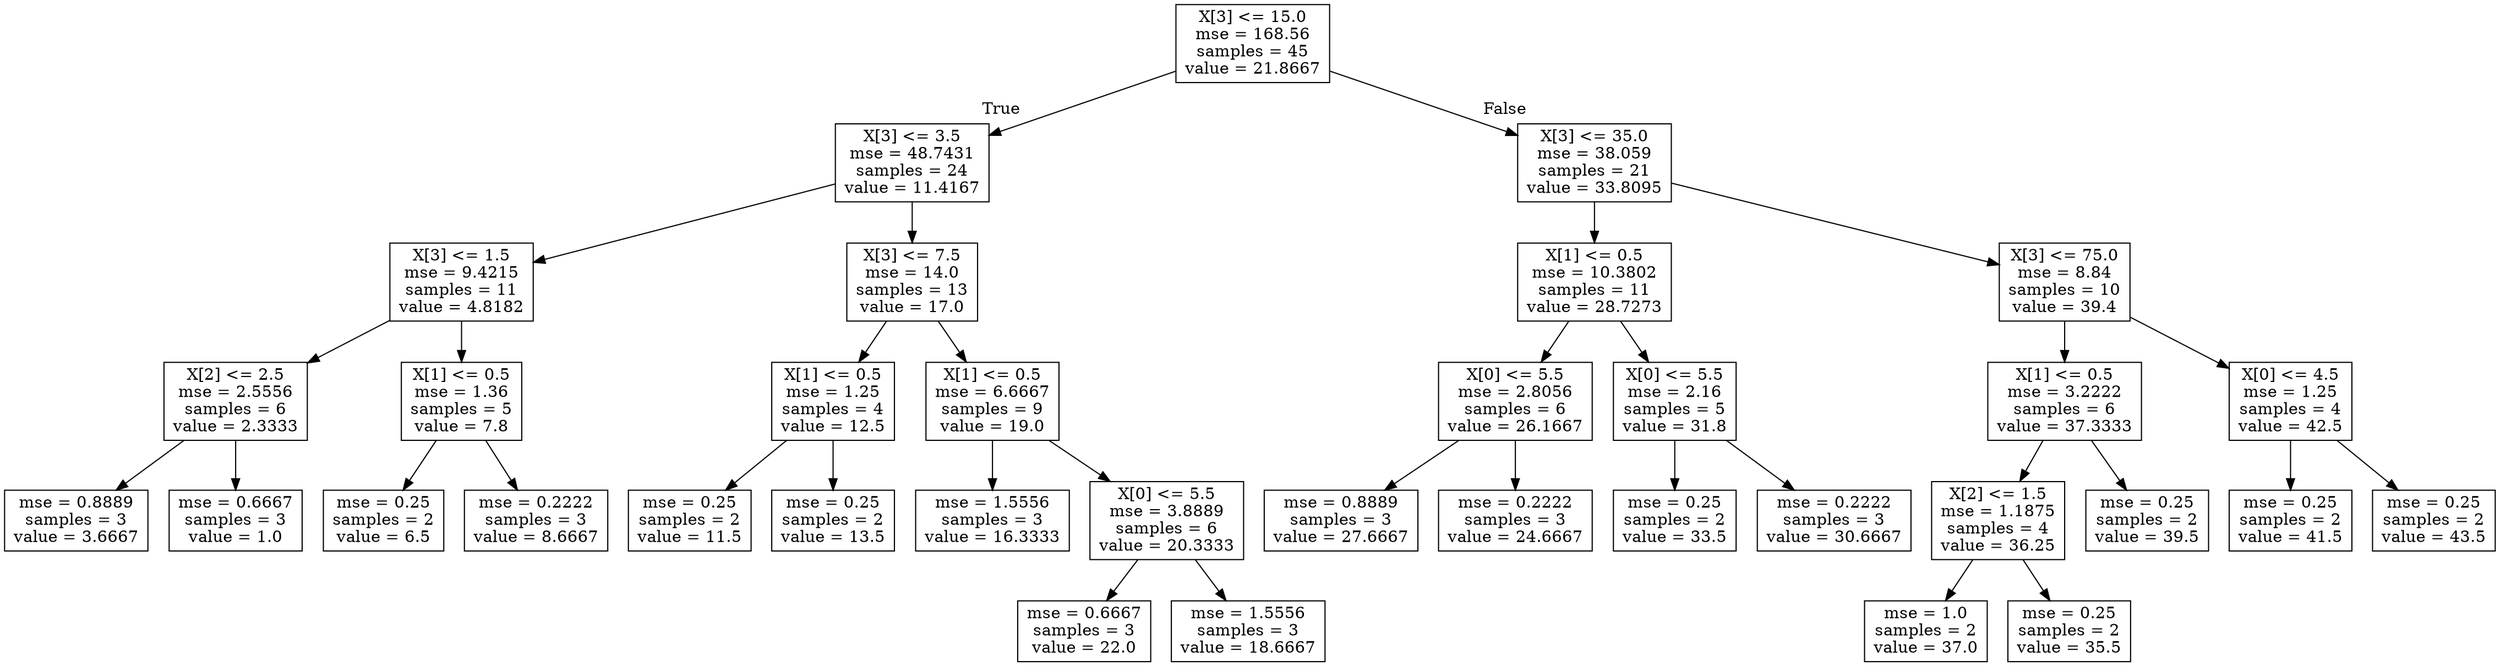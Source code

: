 digraph Tree {
node [shape=box] ;
0 [label="X[3] <= 15.0\nmse = 168.56\nsamples = 45\nvalue = 21.8667"] ;
1 [label="X[3] <= 3.5\nmse = 48.7431\nsamples = 24\nvalue = 11.4167"] ;
0 -> 1 [labeldistance=2.5, labelangle=45, headlabel="True"] ;
2 [label="X[3] <= 1.5\nmse = 9.4215\nsamples = 11\nvalue = 4.8182"] ;
1 -> 2 ;
3 [label="X[2] <= 2.5\nmse = 2.5556\nsamples = 6\nvalue = 2.3333"] ;
2 -> 3 ;
4 [label="mse = 0.8889\nsamples = 3\nvalue = 3.6667"] ;
3 -> 4 ;
5 [label="mse = 0.6667\nsamples = 3\nvalue = 1.0"] ;
3 -> 5 ;
6 [label="X[1] <= 0.5\nmse = 1.36\nsamples = 5\nvalue = 7.8"] ;
2 -> 6 ;
7 [label="mse = 0.25\nsamples = 2\nvalue = 6.5"] ;
6 -> 7 ;
8 [label="mse = 0.2222\nsamples = 3\nvalue = 8.6667"] ;
6 -> 8 ;
9 [label="X[3] <= 7.5\nmse = 14.0\nsamples = 13\nvalue = 17.0"] ;
1 -> 9 ;
10 [label="X[1] <= 0.5\nmse = 1.25\nsamples = 4\nvalue = 12.5"] ;
9 -> 10 ;
11 [label="mse = 0.25\nsamples = 2\nvalue = 11.5"] ;
10 -> 11 ;
12 [label="mse = 0.25\nsamples = 2\nvalue = 13.5"] ;
10 -> 12 ;
13 [label="X[1] <= 0.5\nmse = 6.6667\nsamples = 9\nvalue = 19.0"] ;
9 -> 13 ;
14 [label="mse = 1.5556\nsamples = 3\nvalue = 16.3333"] ;
13 -> 14 ;
15 [label="X[0] <= 5.5\nmse = 3.8889\nsamples = 6\nvalue = 20.3333"] ;
13 -> 15 ;
16 [label="mse = 0.6667\nsamples = 3\nvalue = 22.0"] ;
15 -> 16 ;
17 [label="mse = 1.5556\nsamples = 3\nvalue = 18.6667"] ;
15 -> 17 ;
18 [label="X[3] <= 35.0\nmse = 38.059\nsamples = 21\nvalue = 33.8095"] ;
0 -> 18 [labeldistance=2.5, labelangle=-45, headlabel="False"] ;
19 [label="X[1] <= 0.5\nmse = 10.3802\nsamples = 11\nvalue = 28.7273"] ;
18 -> 19 ;
20 [label="X[0] <= 5.5\nmse = 2.8056\nsamples = 6\nvalue = 26.1667"] ;
19 -> 20 ;
21 [label="mse = 0.8889\nsamples = 3\nvalue = 27.6667"] ;
20 -> 21 ;
22 [label="mse = 0.2222\nsamples = 3\nvalue = 24.6667"] ;
20 -> 22 ;
23 [label="X[0] <= 5.5\nmse = 2.16\nsamples = 5\nvalue = 31.8"] ;
19 -> 23 ;
24 [label="mse = 0.25\nsamples = 2\nvalue = 33.5"] ;
23 -> 24 ;
25 [label="mse = 0.2222\nsamples = 3\nvalue = 30.6667"] ;
23 -> 25 ;
26 [label="X[3] <= 75.0\nmse = 8.84\nsamples = 10\nvalue = 39.4"] ;
18 -> 26 ;
27 [label="X[1] <= 0.5\nmse = 3.2222\nsamples = 6\nvalue = 37.3333"] ;
26 -> 27 ;
28 [label="X[2] <= 1.5\nmse = 1.1875\nsamples = 4\nvalue = 36.25"] ;
27 -> 28 ;
29 [label="mse = 1.0\nsamples = 2\nvalue = 37.0"] ;
28 -> 29 ;
30 [label="mse = 0.25\nsamples = 2\nvalue = 35.5"] ;
28 -> 30 ;
31 [label="mse = 0.25\nsamples = 2\nvalue = 39.5"] ;
27 -> 31 ;
32 [label="X[0] <= 4.5\nmse = 1.25\nsamples = 4\nvalue = 42.5"] ;
26 -> 32 ;
33 [label="mse = 0.25\nsamples = 2\nvalue = 41.5"] ;
32 -> 33 ;
34 [label="mse = 0.25\nsamples = 2\nvalue = 43.5"] ;
32 -> 34 ;
}